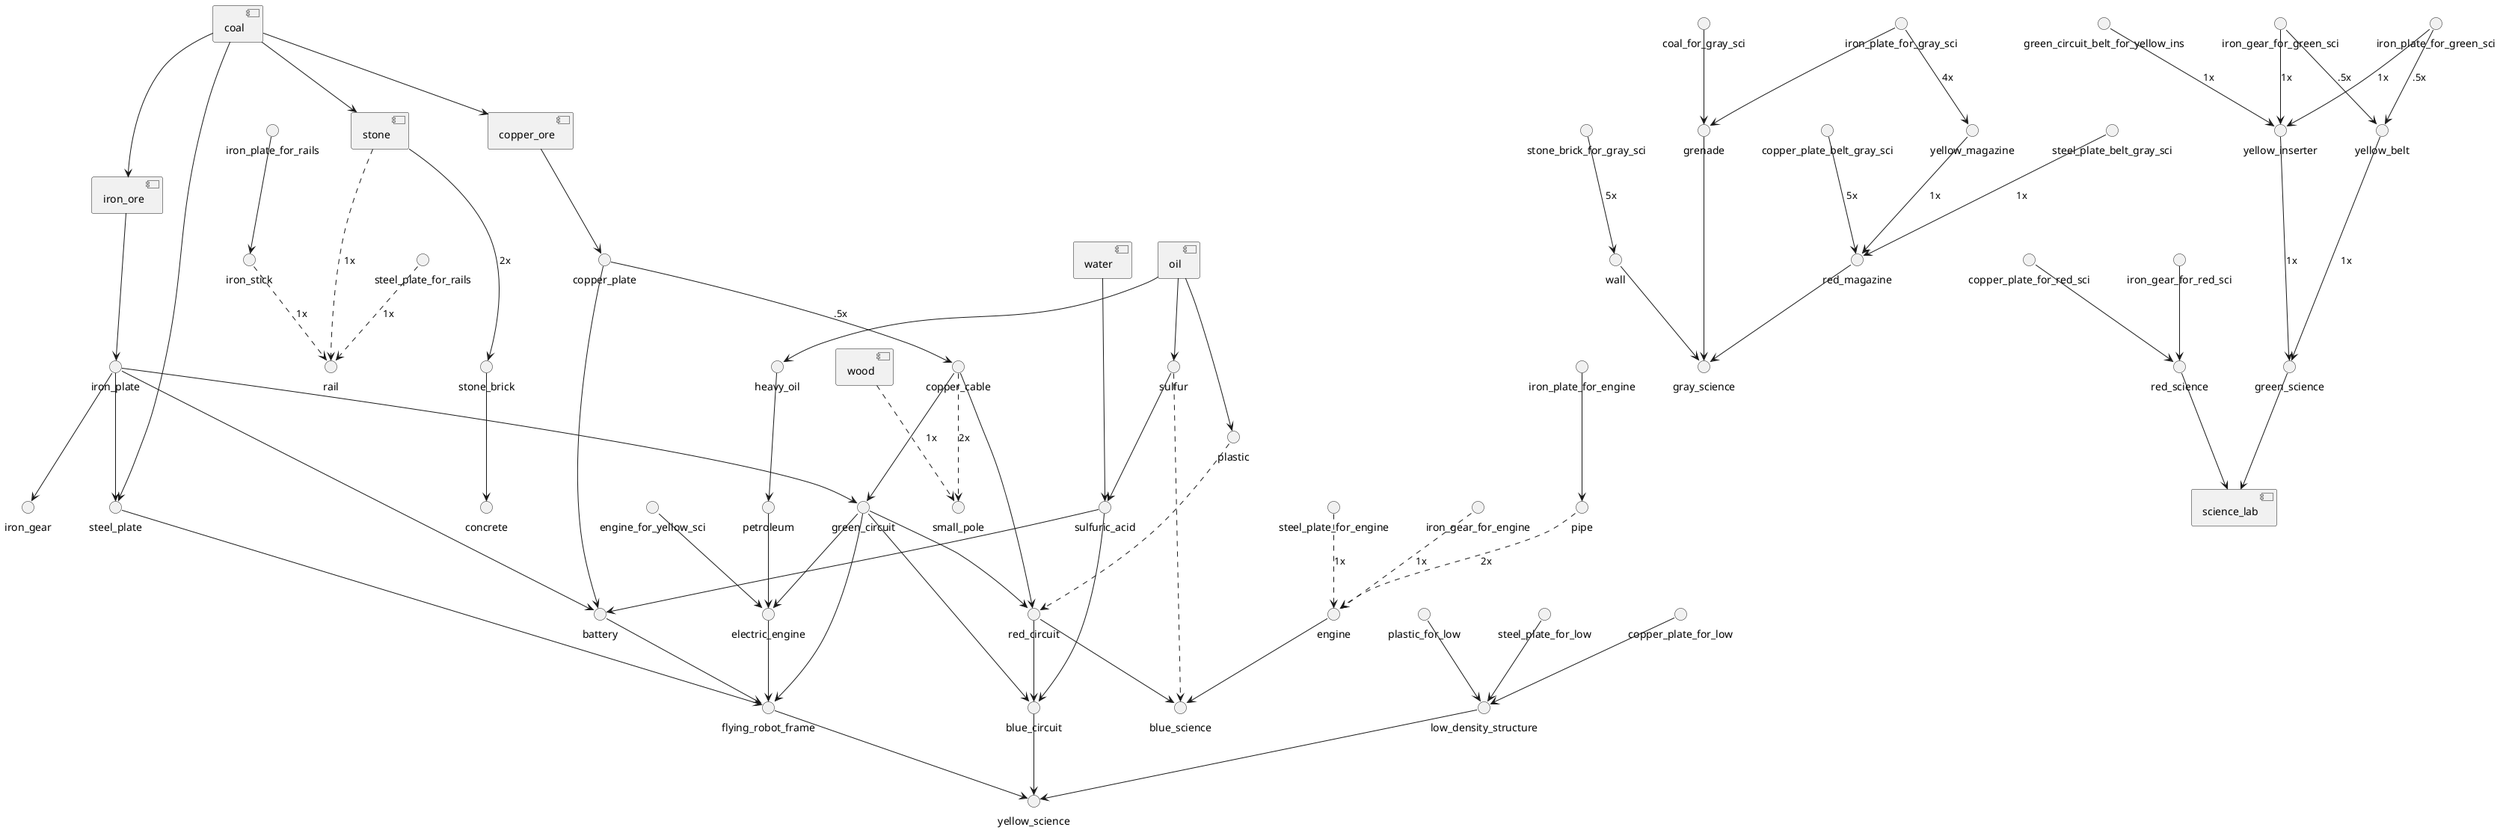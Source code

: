 @startuml
component water
component wood
component coal
component stone
component iron_ore
component copper_ore
component oil

oil --> plastic
oil --> sulfur
oil --> heavy_oil
heavy_oil --> petroleum

water  ---> sulfuric_acid
sulfur --> sulfuric_acid

coal --> stone
coal --> iron_ore
coal --> copper_ore
coal --> steel_plate

stone ---> stone_brick : 2x

stone_brick_for_gray_sci --> wall : 5x
stone_brick --> concrete

iron_ore    --> iron_plate

copper_ore   --> copper_plate
copper_plate --> copper_cable : .5x

iron_plate   --> green_circuit
copper_cable --> green_circuit

'iron_plate --> iron_chest : 8x
'steel_plate --> steel_chest : 8x

iron_plate --> iron_gear
iron_plate_for_rails --> iron_stick
iron_plate_for_engine --> pipe
iron_plate --> steel_plate

copper_plate_for_red_sci --> red_science
iron_gear_for_red_sci    --> red_science

iron_plate_for_green_sci  --> yellow_belt : .5x
iron_gear_for_green_sci   --> yellow_belt : .5x

'iron_gear   --> red_belt : 5x
'yellow_belt --> red_belt : 1x

green_circuit_belt_for_yellow_ins  --> yellow_inserter : 1x
iron_gear_for_green_sci      --> yellow_inserter : 1x
iron_plate_for_green_sci     --> yellow_inserter : 1x

'circuit_for_inserter       --> blue_inserter : 2x
'iron_plate_for_inserter    --> blue_inserter : 2x
'yellow_inserter            --> blue_inserter : 1x
'
'iron_gear_for_inserter   --> red_inserter : 1x
'iron_plate_for_inserter  --> red_inserter : 1x
'yellow_inserter          --> red_inserter : 1x

yellow_belt     ---> green_science : 1x
yellow_inserter ---> green_science : 1x

iron_plate_for_gray_sci           --> yellow_magazine : 4x
yellow_magazine      --> red_magazine : 1x
steel_plate_belt_gray_sci     --> red_magazine : 1x
copper_plate_belt_gray_sci    --> red_magazine : 5x

component science_lab

red_science   --> science_lab
green_science --> science_lab

stone       ...> rail : 1x
steel_plate_for_rails ..> rail : 1x
iron_stick  ..> rail : 1x

'iron_plate_eng -----> pipe
'iron_plate --> ground_pipe
'ground_pipe --> pipe

steel_plate_for_engine  ..> engine : 1x
iron_gear_for_engine    ..> engine : 1x
pipe         ..> engine : 2x

wood         ..> small_pole : 1x
copper_cable ..> small_pole : 2x

'engine       --> locomotive : 20x
'circuit_loco --> locomotive : 10x
'steel_plate  --> locomotive : 30x

'iron_plate_eng -->    iron_gear_eng : 2x
'iron_gear_eng  -----> cargo_wagon : 10x
'iron_plate_eng -->    cargo_wagon : 20x
'steel_plate    ---->  cargo_wagon : 20x

'circuit_asm      ---> assembler : 3x
'iron_gear_asm    ---> assembler : 5x
'iron_plate_asm   ---> assembler : 9x

'steel_plate_asm  --> blue_assembler : 2x
'circuit_asm      --> blue_assembler : 3x
'iron_gear_asm    --> blue_assembler : 5x
'assembler        --> blue_assembler : 1x

'steel_plate     --> steel_furnace : 6x
'stone_brick     --> steel_furnace : 10x

iron_plate_for_gray_sci --> grenade
coal_for_gray_sci       --> grenade

red_magazine --> gray_science
grenade      --> gray_science
wall         --> gray_science

'gray_science         --> science_lab

plastic       ..> red_circuit
copper_cable  --> red_circuit
green_circuit --> red_circuit

engine      --> blue_science
sulfur      ..> blue_science
red_circuit --> blue_science

'blue_science         --> science_lab

green_circuit --> blue_circuit
red_circuit   --> blue_circuit
sulfuric_acid --> blue_circuit

petroleum             --> electric_engine
engine_for_yellow_sci        --> electric_engine
green_circuit --> electric_engine

sulfuric_acid --> battery
iron_plate    --> battery
copper_plate  --> battery

electric_engine --> flying_robot_frame
battery         --> flying_robot_frame
steel_plate     --> flying_robot_frame
green_circuit   --> flying_robot_frame

low_density_structure --> yellow_science
blue_circuit          --> yellow_science
flying_robot_frame    --> yellow_science
'yellow_science --> science_lab

steel_plate_for_low  --> low_density_structure
copper_plate_for_low --> low_density_structure
plastic_for_low      --> low_density_structure

@enduml